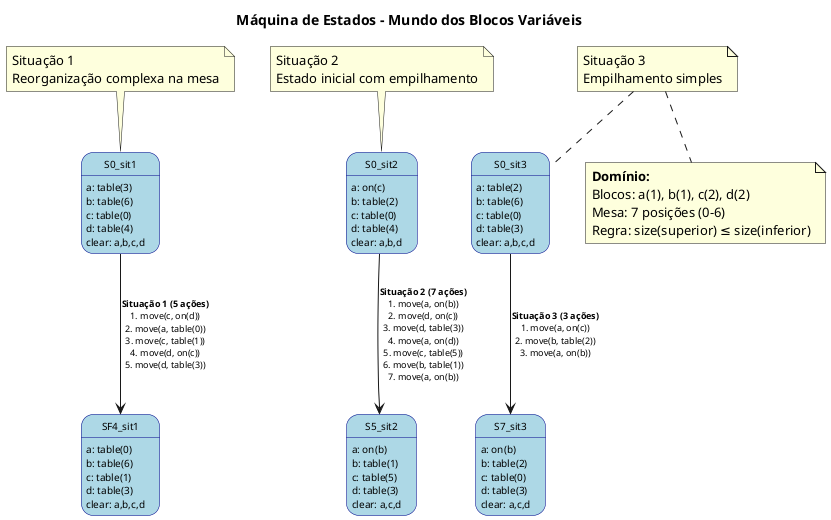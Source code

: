 @startuml Mundo_Blocos_Variaveis

title Máquina de Estados - Mundo dos Blocos Variáveis

skinparam state {
  BackgroundColor LightBlue
  BorderColor DarkBlue
  FontSize 10
}

skinparam arrow {
  FontSize 9
}

' === SITUAÇÃO 1 ===
state "S0_sit1" as S0_1 {
  S0_1 : a: table(3)
  S0_1 : b: table(6) 
  S0_1 : c: table(0)
  S0_1 : d: table(4)
  S0_1 : clear: a,b,c,d
}

state "SF4_sit1" as SF4_1 {
  SF4_1 : a: table(0)
  SF4_1 : b: table(6)
  SF4_1 : c: table(1) 
  SF4_1 : d: table(3)
  SF4_1 : clear: a,b,c,d
}

' === SITUAÇÃO 2 ===
state "S0_sit2" as S0_2 {
  S0_2 : a: on(c)
  S0_2 : b: table(2)
  S0_2 : c: table(0)
  S0_2 : d: table(4)
  S0_2 : clear: a,b,d
}

state "S5_sit2" as S5_2 {
  S5_2 : a: on(b)
  S5_2 : b: table(1)
  S5_2 : c: table(5)
  S5_2 : d: table(3)
  S5_2 : clear: a,c,d
}

' === SITUAÇÃO 3 ===
state "S0_sit3" as S0_3 {
  S0_3 : a: table(2)
  S0_3 : b: table(6)
  S0_3 : c: table(0)
  S0_3 : d: table(3)
  S0_3 : clear: a,b,c,d
}

state "S7_sit3" as S7_3 {
  S7_3 : a: on(b)
  S7_3 : b: table(2)
  S7_3 : c: table(0)
  S7_3 : d: table(3)
  S7_3 : clear: a,c,d
}

' === TRANSIÇÕES ===

S0_1 --> SF4_1 : **Situação 1 (5 ações)**\n1. move(c, on(d))\n2. move(a, table(0))\n3. move(c, table(1))\n4. move(d, on(c))\n5. move(d, table(3))

S0_2 --> S5_2 : **Situação 2 (7 ações)**\n1. move(a, on(b))\n2. move(d, on(c))\n3. move(d, table(3))\n4. move(a, on(d))\n5. move(c, table(5))\n6. move(b, table(1))\n7. move(a, on(b))

S0_3 --> S7_3 : **Situação 3 (3 ações)**\n1. move(a, on(c))\n2. move(b, table(2))\n3. move(a, on(b))

' === LEGENDAS ===
note top of S0_1 : Situação 1\nReorganização complexa na mesa
note top of S0_2 : Situação 2\nEstado inicial com empilhamento
note top of S0_3 : Situação 3\nEmpilhamento simples

' === INFORMAÇÕES DO DOMÍNIO ===
note bottom : **Domínio:**\nBlocos: a(1), b(1), c(2), d(2)\nMesa: 7 posições (0-6)\nRegra: size(superior) ≤ size(inferior)

@enduml